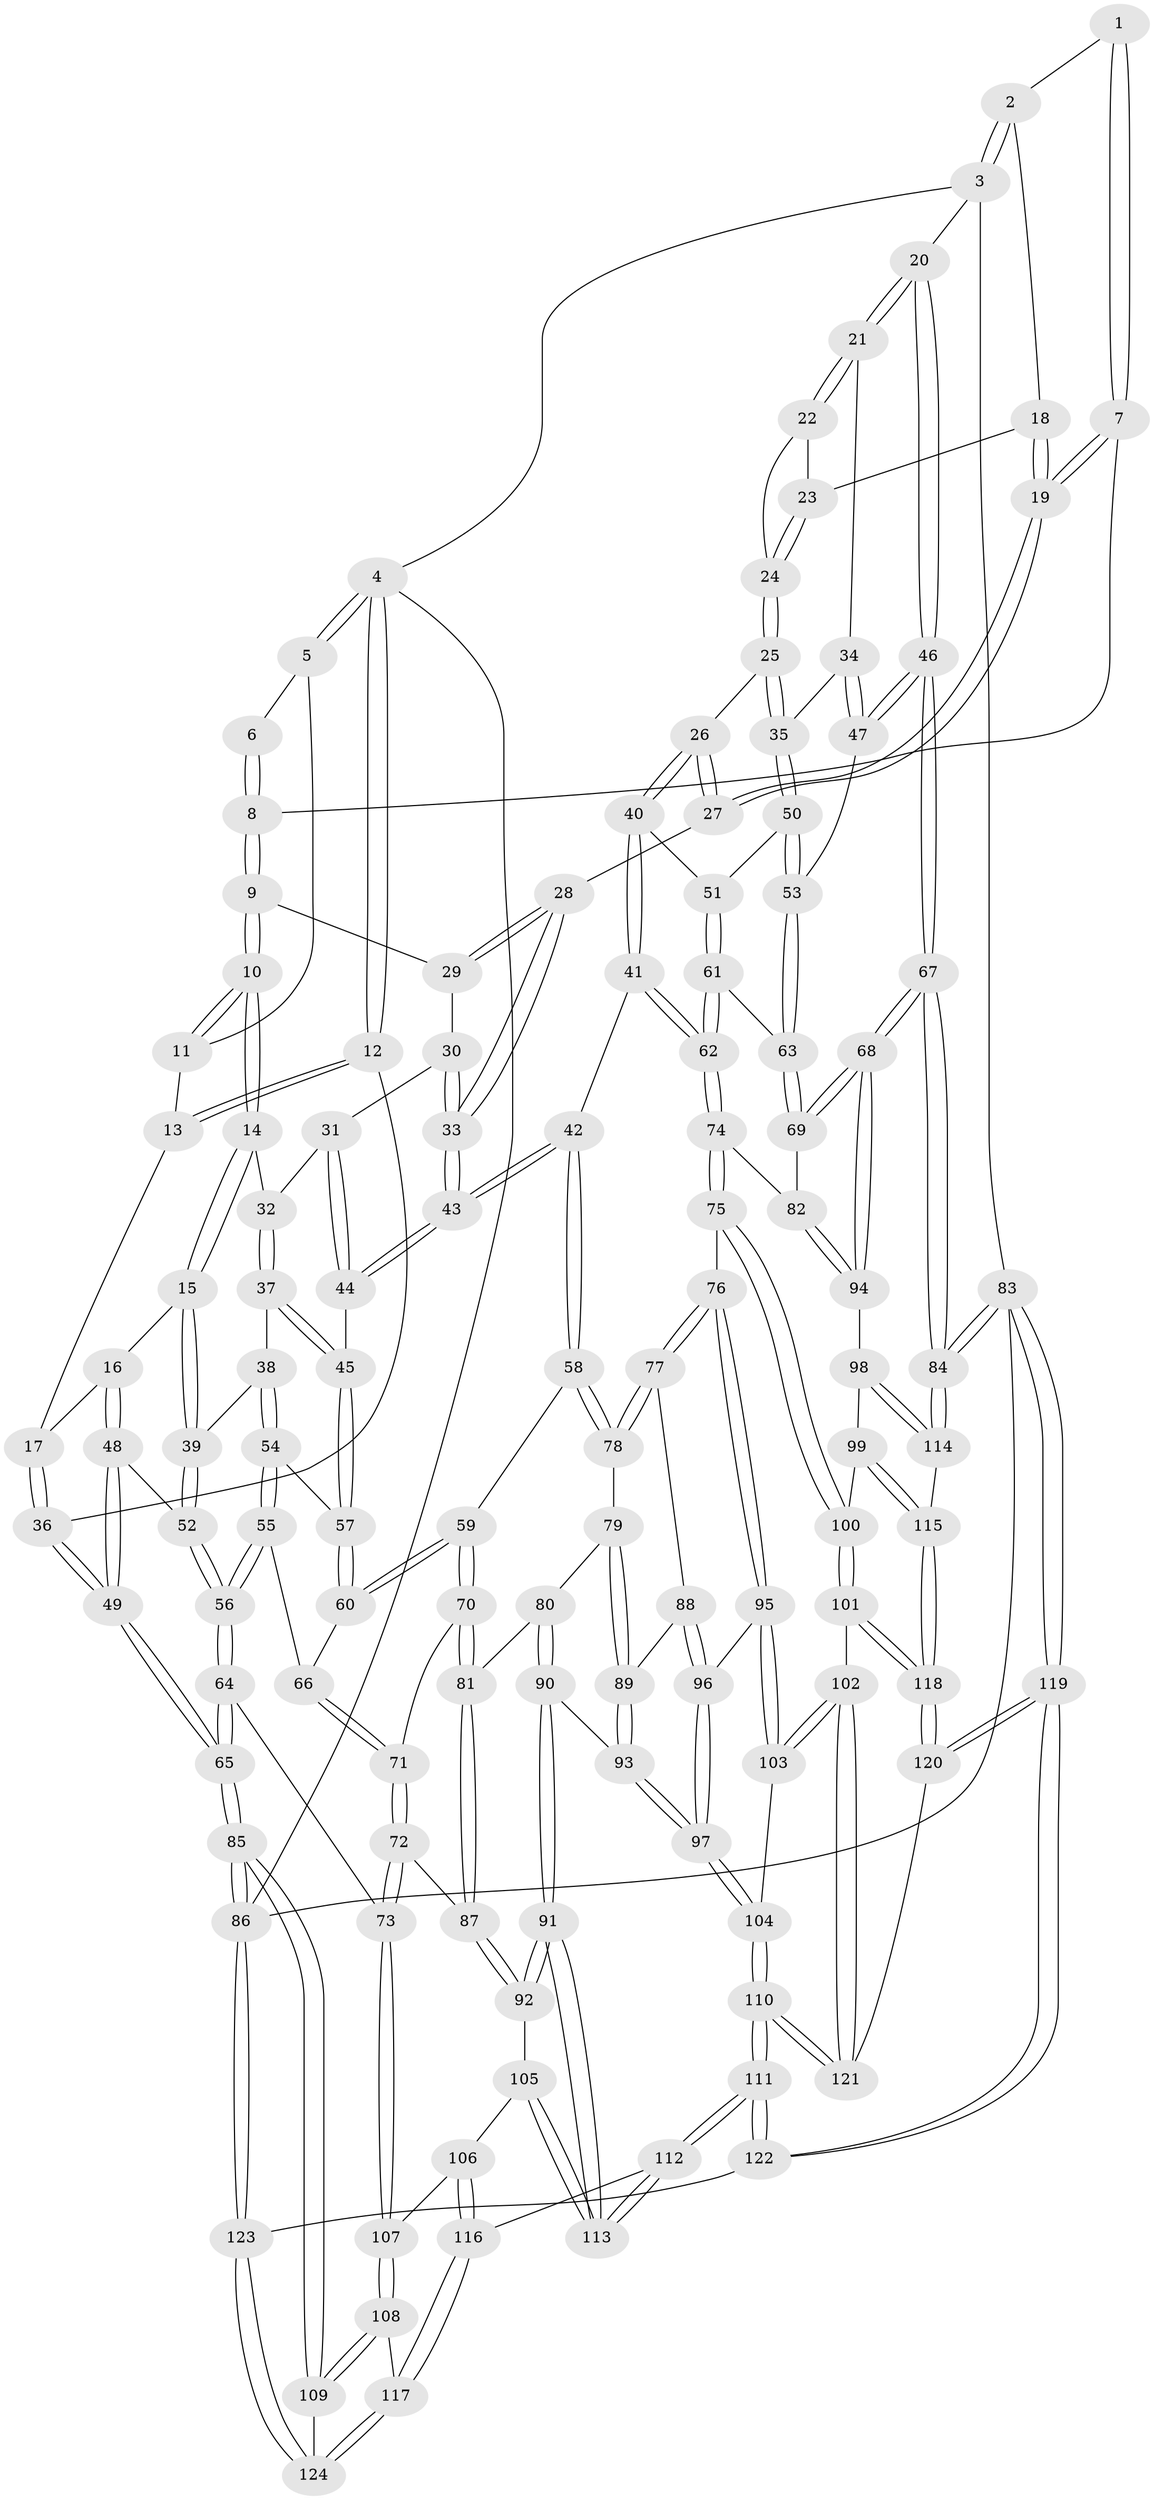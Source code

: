 // coarse degree distribution, {4: 0.48, 3: 0.49333333333333335, 2: 0.013333333333333334, 5: 0.013333333333333334}
// Generated by graph-tools (version 1.1) at 2025/38/03/04/25 23:38:23]
// undirected, 124 vertices, 307 edges
graph export_dot {
  node [color=gray90,style=filled];
  1 [pos="+0.598488874084916+0"];
  2 [pos="+1+0"];
  3 [pos="+1+0"];
  4 [pos="+0+0"];
  5 [pos="+0.2353819630857723+0"];
  6 [pos="+0.338298146402234+0"];
  7 [pos="+0.5968380930488522+0.08325534516614728"];
  8 [pos="+0.42495172568175793+0.08846818855646926"];
  9 [pos="+0.39888438472273496+0.1474697475910207"];
  10 [pos="+0.28924354867987906+0.20390743771897912"];
  11 [pos="+0.20838476695114133+0.04264256454036791"];
  12 [pos="+0+0"];
  13 [pos="+0.1268167456537649+0.10247097546286942"];
  14 [pos="+0.2710928860813424+0.23037387837985118"];
  15 [pos="+0.21590565534634645+0.2717967240501424"];
  16 [pos="+0.189809573857015+0.26658483348710316"];
  17 [pos="+0.11768298507151881+0.21068700173657248"];
  18 [pos="+0.7913226781661747+0.05715200118015585"];
  19 [pos="+0.6634302309232014+0.13767040859733576"];
  20 [pos="+1+0"];
  21 [pos="+1+0.18955608951632694"];
  22 [pos="+0.9518587887865838+0.20306173901038096"];
  23 [pos="+0.814176875805918+0.11136192889289928"];
  24 [pos="+0.8492565614752443+0.23668491638574926"];
  25 [pos="+0.802065682158548+0.30722214612449134"];
  26 [pos="+0.7958589259708855+0.3083394881315221"];
  27 [pos="+0.6577024290995466+0.2041139469812097"];
  28 [pos="+0.5827837514683957+0.2732366039379677"];
  29 [pos="+0.4260050859148791+0.17810286381160886"];
  30 [pos="+0.43595051920321704+0.2774076705942548"];
  31 [pos="+0.4218264022474718+0.33529784254029665"];
  32 [pos="+0.39226974514351065+0.330472031344719"];
  33 [pos="+0.5715698579994143+0.3149079709657054"];
  34 [pos="+0.9183746764941354+0.3407186228920529"];
  35 [pos="+0.8691360161422058+0.3465783952795953"];
  36 [pos="+0+0.1390852670380266"];
  37 [pos="+0.36611759341771866+0.36878075543695255"];
  38 [pos="+0.2502854101821706+0.3582757053920924"];
  39 [pos="+0.22259031397008583+0.30891276555312003"];
  40 [pos="+0.7712533986852067+0.3500132043962853"];
  41 [pos="+0.6480320640261119+0.4612309583475573"];
  42 [pos="+0.574521534609816+0.43669795101956277"];
  43 [pos="+0.5578054835544203+0.3952639228641877"];
  44 [pos="+0.46398082504056026+0.37115949978334756"];
  45 [pos="+0.3670424432413615+0.43508274002334263"];
  46 [pos="+1+0.37565623348569943"];
  47 [pos="+1+0.398196744242019"];
  48 [pos="+0.019601898609777416+0.3861452134294455"];
  49 [pos="+0+0.39393198558923315"];
  50 [pos="+0.8832303069736323+0.4378749237239047"];
  51 [pos="+0.8172440447210886+0.46229774509936145"];
  52 [pos="+0.1270165637263396+0.46638972898554465"];
  53 [pos="+0.9241966560089813+0.47564885731901857"];
  54 [pos="+0.2582896024063138+0.37969685108371065"];
  55 [pos="+0.2139732912040538+0.5012398601716012"];
  56 [pos="+0.15462827041994764+0.5528075403039687"];
  57 [pos="+0.3494557149480468+0.46117487328359275"];
  58 [pos="+0.5346146204749207+0.4834090395526417"];
  59 [pos="+0.47907944705452626+0.5052072671794595"];
  60 [pos="+0.3503619041301193+0.4662010993568692"];
  61 [pos="+0.7850540419336675+0.5150235509870248"];
  62 [pos="+0.722148004254697+0.5548436618143092"];
  63 [pos="+0.9269359117081869+0.5242086025033694"];
  64 [pos="+0.13965859789528054+0.6228062480735135"];
  65 [pos="+0+0.603911548799051"];
  66 [pos="+0.3365629090701425+0.4918674600327025"];
  67 [pos="+1+0.6590268926268892"];
  68 [pos="+1+0.6473776191341019"];
  69 [pos="+0.9310697367030311+0.5323669804927142"];
  70 [pos="+0.4206005561116311+0.5936822364662645"];
  71 [pos="+0.33497914782870203+0.5470755933810291"];
  72 [pos="+0.21500385820733814+0.6732013152103561"];
  73 [pos="+0.1887327659483224+0.674562443600293"];
  74 [pos="+0.7316680581104494+0.6302039058664458"];
  75 [pos="+0.7187315527133485+0.6495515306611387"];
  76 [pos="+0.620960124820728+0.6758586830368636"];
  77 [pos="+0.6121976925367518+0.6724532447775907"];
  78 [pos="+0.544748602542258+0.6228169347673295"];
  79 [pos="+0.5436591322572354+0.6232517814801599"];
  80 [pos="+0.4334782131881489+0.6356974542865456"];
  81 [pos="+0.4235245886020337+0.6204406407824641"];
  82 [pos="+0.8356561649064259+0.643912738127108"];
  83 [pos="+1+1"];
  84 [pos="+1+0.877666631766027"];
  85 [pos="+0+1"];
  86 [pos="+0+1"];
  87 [pos="+0.22111341872114332+0.6752000991944046"];
  88 [pos="+0.5697512384646526+0.690740542520424"];
  89 [pos="+0.481744440802399+0.7175859757920993"];
  90 [pos="+0.4337263855185097+0.7486543813813382"];
  91 [pos="+0.38234216847083413+0.7613358730361351"];
  92 [pos="+0.34647680121872854+0.7475816716907735"];
  93 [pos="+0.437001366989369+0.7500334634383703"];
  94 [pos="+0.8927847793955084+0.6908156503767862"];
  95 [pos="+0.5963413503425906+0.7427693051763682"];
  96 [pos="+0.4982575855667787+0.7676467011915198"];
  97 [pos="+0.468002101150403+0.778200283564581"];
  98 [pos="+0.8813494135375621+0.7805938220697908"];
  99 [pos="+0.8491649074619537+0.7944162189968416"];
  100 [pos="+0.7478203215713182+0.8182391410236534"];
  101 [pos="+0.7455997591492868+0.8233127222402806"];
  102 [pos="+0.7076318719474771+0.8605676803775312"];
  103 [pos="+0.6028076879576297+0.7829083955387115"];
  104 [pos="+0.5118198713795741+0.8667642981338427"];
  105 [pos="+0.2915580946520014+0.8311868067279866"];
  106 [pos="+0.19859830771000064+0.8346108438389823"];
  107 [pos="+0.1605879823683692+0.7965513714992108"];
  108 [pos="+0.04275173807489322+0.8890280634295377"];
  109 [pos="+0+0.9121935108356056"];
  110 [pos="+0.5352321719057395+1"];
  111 [pos="+0.5287507466204578+1"];
  112 [pos="+0.35527155717029685+0.9153018629003753"];
  113 [pos="+0.35465210655424256+0.8796292300538049"];
  114 [pos="+0.9670890231409058+0.841754413410439"];
  115 [pos="+0.8776615356353824+0.9061450918497038"];
  116 [pos="+0.2467662527988467+0.9112970343402064"];
  117 [pos="+0.21923660613090265+0.9750384094856508"];
  118 [pos="+0.8643924597660997+0.9205652620326347"];
  119 [pos="+1+1"];
  120 [pos="+0.8630390994803071+0.9779972142869272"];
  121 [pos="+0.6760277925670074+0.9287351429707916"];
  122 [pos="+0.5244103874195053+1"];
  123 [pos="+0.22802007333176844+1"];
  124 [pos="+0.21858905021125555+1"];
  1 -- 2;
  1 -- 7;
  1 -- 7;
  2 -- 3;
  2 -- 3;
  2 -- 18;
  3 -- 4;
  3 -- 20;
  3 -- 83;
  4 -- 5;
  4 -- 5;
  4 -- 12;
  4 -- 12;
  4 -- 86;
  5 -- 6;
  5 -- 11;
  6 -- 8;
  6 -- 8;
  7 -- 8;
  7 -- 19;
  7 -- 19;
  8 -- 9;
  8 -- 9;
  9 -- 10;
  9 -- 10;
  9 -- 29;
  10 -- 11;
  10 -- 11;
  10 -- 14;
  10 -- 14;
  11 -- 13;
  12 -- 13;
  12 -- 13;
  12 -- 36;
  13 -- 17;
  14 -- 15;
  14 -- 15;
  14 -- 32;
  15 -- 16;
  15 -- 39;
  15 -- 39;
  16 -- 17;
  16 -- 48;
  16 -- 48;
  17 -- 36;
  17 -- 36;
  18 -- 19;
  18 -- 19;
  18 -- 23;
  19 -- 27;
  19 -- 27;
  20 -- 21;
  20 -- 21;
  20 -- 46;
  20 -- 46;
  21 -- 22;
  21 -- 22;
  21 -- 34;
  22 -- 23;
  22 -- 24;
  23 -- 24;
  23 -- 24;
  24 -- 25;
  24 -- 25;
  25 -- 26;
  25 -- 35;
  25 -- 35;
  26 -- 27;
  26 -- 27;
  26 -- 40;
  26 -- 40;
  27 -- 28;
  28 -- 29;
  28 -- 29;
  28 -- 33;
  28 -- 33;
  29 -- 30;
  30 -- 31;
  30 -- 33;
  30 -- 33;
  31 -- 32;
  31 -- 44;
  31 -- 44;
  32 -- 37;
  32 -- 37;
  33 -- 43;
  33 -- 43;
  34 -- 35;
  34 -- 47;
  34 -- 47;
  35 -- 50;
  35 -- 50;
  36 -- 49;
  36 -- 49;
  37 -- 38;
  37 -- 45;
  37 -- 45;
  38 -- 39;
  38 -- 54;
  38 -- 54;
  39 -- 52;
  39 -- 52;
  40 -- 41;
  40 -- 41;
  40 -- 51;
  41 -- 42;
  41 -- 62;
  41 -- 62;
  42 -- 43;
  42 -- 43;
  42 -- 58;
  42 -- 58;
  43 -- 44;
  43 -- 44;
  44 -- 45;
  45 -- 57;
  45 -- 57;
  46 -- 47;
  46 -- 47;
  46 -- 67;
  46 -- 67;
  47 -- 53;
  48 -- 49;
  48 -- 49;
  48 -- 52;
  49 -- 65;
  49 -- 65;
  50 -- 51;
  50 -- 53;
  50 -- 53;
  51 -- 61;
  51 -- 61;
  52 -- 56;
  52 -- 56;
  53 -- 63;
  53 -- 63;
  54 -- 55;
  54 -- 55;
  54 -- 57;
  55 -- 56;
  55 -- 56;
  55 -- 66;
  56 -- 64;
  56 -- 64;
  57 -- 60;
  57 -- 60;
  58 -- 59;
  58 -- 78;
  58 -- 78;
  59 -- 60;
  59 -- 60;
  59 -- 70;
  59 -- 70;
  60 -- 66;
  61 -- 62;
  61 -- 62;
  61 -- 63;
  62 -- 74;
  62 -- 74;
  63 -- 69;
  63 -- 69;
  64 -- 65;
  64 -- 65;
  64 -- 73;
  65 -- 85;
  65 -- 85;
  66 -- 71;
  66 -- 71;
  67 -- 68;
  67 -- 68;
  67 -- 84;
  67 -- 84;
  68 -- 69;
  68 -- 69;
  68 -- 94;
  68 -- 94;
  69 -- 82;
  70 -- 71;
  70 -- 81;
  70 -- 81;
  71 -- 72;
  71 -- 72;
  72 -- 73;
  72 -- 73;
  72 -- 87;
  73 -- 107;
  73 -- 107;
  74 -- 75;
  74 -- 75;
  74 -- 82;
  75 -- 76;
  75 -- 100;
  75 -- 100;
  76 -- 77;
  76 -- 77;
  76 -- 95;
  76 -- 95;
  77 -- 78;
  77 -- 78;
  77 -- 88;
  78 -- 79;
  79 -- 80;
  79 -- 89;
  79 -- 89;
  80 -- 81;
  80 -- 90;
  80 -- 90;
  81 -- 87;
  81 -- 87;
  82 -- 94;
  82 -- 94;
  83 -- 84;
  83 -- 84;
  83 -- 119;
  83 -- 119;
  83 -- 86;
  84 -- 114;
  84 -- 114;
  85 -- 86;
  85 -- 86;
  85 -- 109;
  85 -- 109;
  86 -- 123;
  86 -- 123;
  87 -- 92;
  87 -- 92;
  88 -- 89;
  88 -- 96;
  88 -- 96;
  89 -- 93;
  89 -- 93;
  90 -- 91;
  90 -- 91;
  90 -- 93;
  91 -- 92;
  91 -- 92;
  91 -- 113;
  91 -- 113;
  92 -- 105;
  93 -- 97;
  93 -- 97;
  94 -- 98;
  95 -- 96;
  95 -- 103;
  95 -- 103;
  96 -- 97;
  96 -- 97;
  97 -- 104;
  97 -- 104;
  98 -- 99;
  98 -- 114;
  98 -- 114;
  99 -- 100;
  99 -- 115;
  99 -- 115;
  100 -- 101;
  100 -- 101;
  101 -- 102;
  101 -- 118;
  101 -- 118;
  102 -- 103;
  102 -- 103;
  102 -- 121;
  102 -- 121;
  103 -- 104;
  104 -- 110;
  104 -- 110;
  105 -- 106;
  105 -- 113;
  105 -- 113;
  106 -- 107;
  106 -- 116;
  106 -- 116;
  107 -- 108;
  107 -- 108;
  108 -- 109;
  108 -- 109;
  108 -- 117;
  109 -- 124;
  110 -- 111;
  110 -- 111;
  110 -- 121;
  110 -- 121;
  111 -- 112;
  111 -- 112;
  111 -- 122;
  111 -- 122;
  112 -- 113;
  112 -- 113;
  112 -- 116;
  114 -- 115;
  115 -- 118;
  115 -- 118;
  116 -- 117;
  116 -- 117;
  117 -- 124;
  117 -- 124;
  118 -- 120;
  118 -- 120;
  119 -- 120;
  119 -- 120;
  119 -- 122;
  119 -- 122;
  120 -- 121;
  122 -- 123;
  123 -- 124;
  123 -- 124;
}
